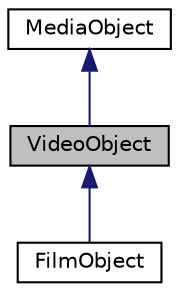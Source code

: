 digraph "VideoObject"
{
 // LATEX_PDF_SIZE
  edge [fontname="Helvetica",fontsize="10",labelfontname="Helvetica",labelfontsize="10"];
  node [fontname="Helvetica",fontsize="10",shape=record];
  Node1 [label="VideoObject",height=0.2,width=0.4,color="black", fillcolor="grey75", style="filled", fontcolor="black",tooltip=" "];
  Node2 -> Node1 [dir="back",color="midnightblue",fontsize="10",style="solid"];
  Node2 [label="MediaObject",height=0.2,width=0.4,color="black", fillcolor="white", style="filled",URL="$classMediaObject.html",tooltip=" "];
  Node1 -> Node3 [dir="back",color="midnightblue",fontsize="10",style="solid"];
  Node3 [label="FilmObject",height=0.2,width=0.4,color="black", fillcolor="white", style="filled",URL="$classFilmObject.html",tooltip=" "];
}
